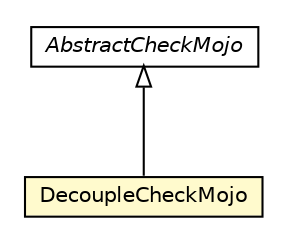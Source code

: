 #!/usr/local/bin/dot
#
# Class diagram 
# Generated by UMLGraph version R5_6-24-gf6e263 (http://www.umlgraph.org/)
#

digraph G {
	edge [fontname="Helvetica",fontsize=10,labelfontname="Helvetica",labelfontsize=10];
	node [fontname="Helvetica",fontsize=10,shape=plaintext];
	nodesep=0.25;
	ranksep=0.5;
	// org.universAAL.support.directives.mojos.DecoupleCheckMojo
	c1482 [label=<<table title="org.universAAL.support.directives.mojos.DecoupleCheckMojo" border="0" cellborder="1" cellspacing="0" cellpadding="2" port="p" bgcolor="lemonChiffon" href="./DecoupleCheckMojo.html">
		<tr><td><table border="0" cellspacing="0" cellpadding="1">
<tr><td align="center" balign="center"> DecoupleCheckMojo </td></tr>
		</table></td></tr>
		</table>>, URL="./DecoupleCheckMojo.html", fontname="Helvetica", fontcolor="black", fontsize=10.0];
	// org.universAAL.support.directives.api.AbstractCheckMojo
	c1496 [label=<<table title="org.universAAL.support.directives.api.AbstractCheckMojo" border="0" cellborder="1" cellspacing="0" cellpadding="2" port="p" href="../api/AbstractCheckMojo.html">
		<tr><td><table border="0" cellspacing="0" cellpadding="1">
<tr><td align="center" balign="center"><font face="Helvetica-Oblique"> AbstractCheckMojo </font></td></tr>
		</table></td></tr>
		</table>>, URL="../api/AbstractCheckMojo.html", fontname="Helvetica", fontcolor="black", fontsize=10.0];
	//org.universAAL.support.directives.mojos.DecoupleCheckMojo extends org.universAAL.support.directives.api.AbstractCheckMojo
	c1496:p -> c1482:p [dir=back,arrowtail=empty];
}

